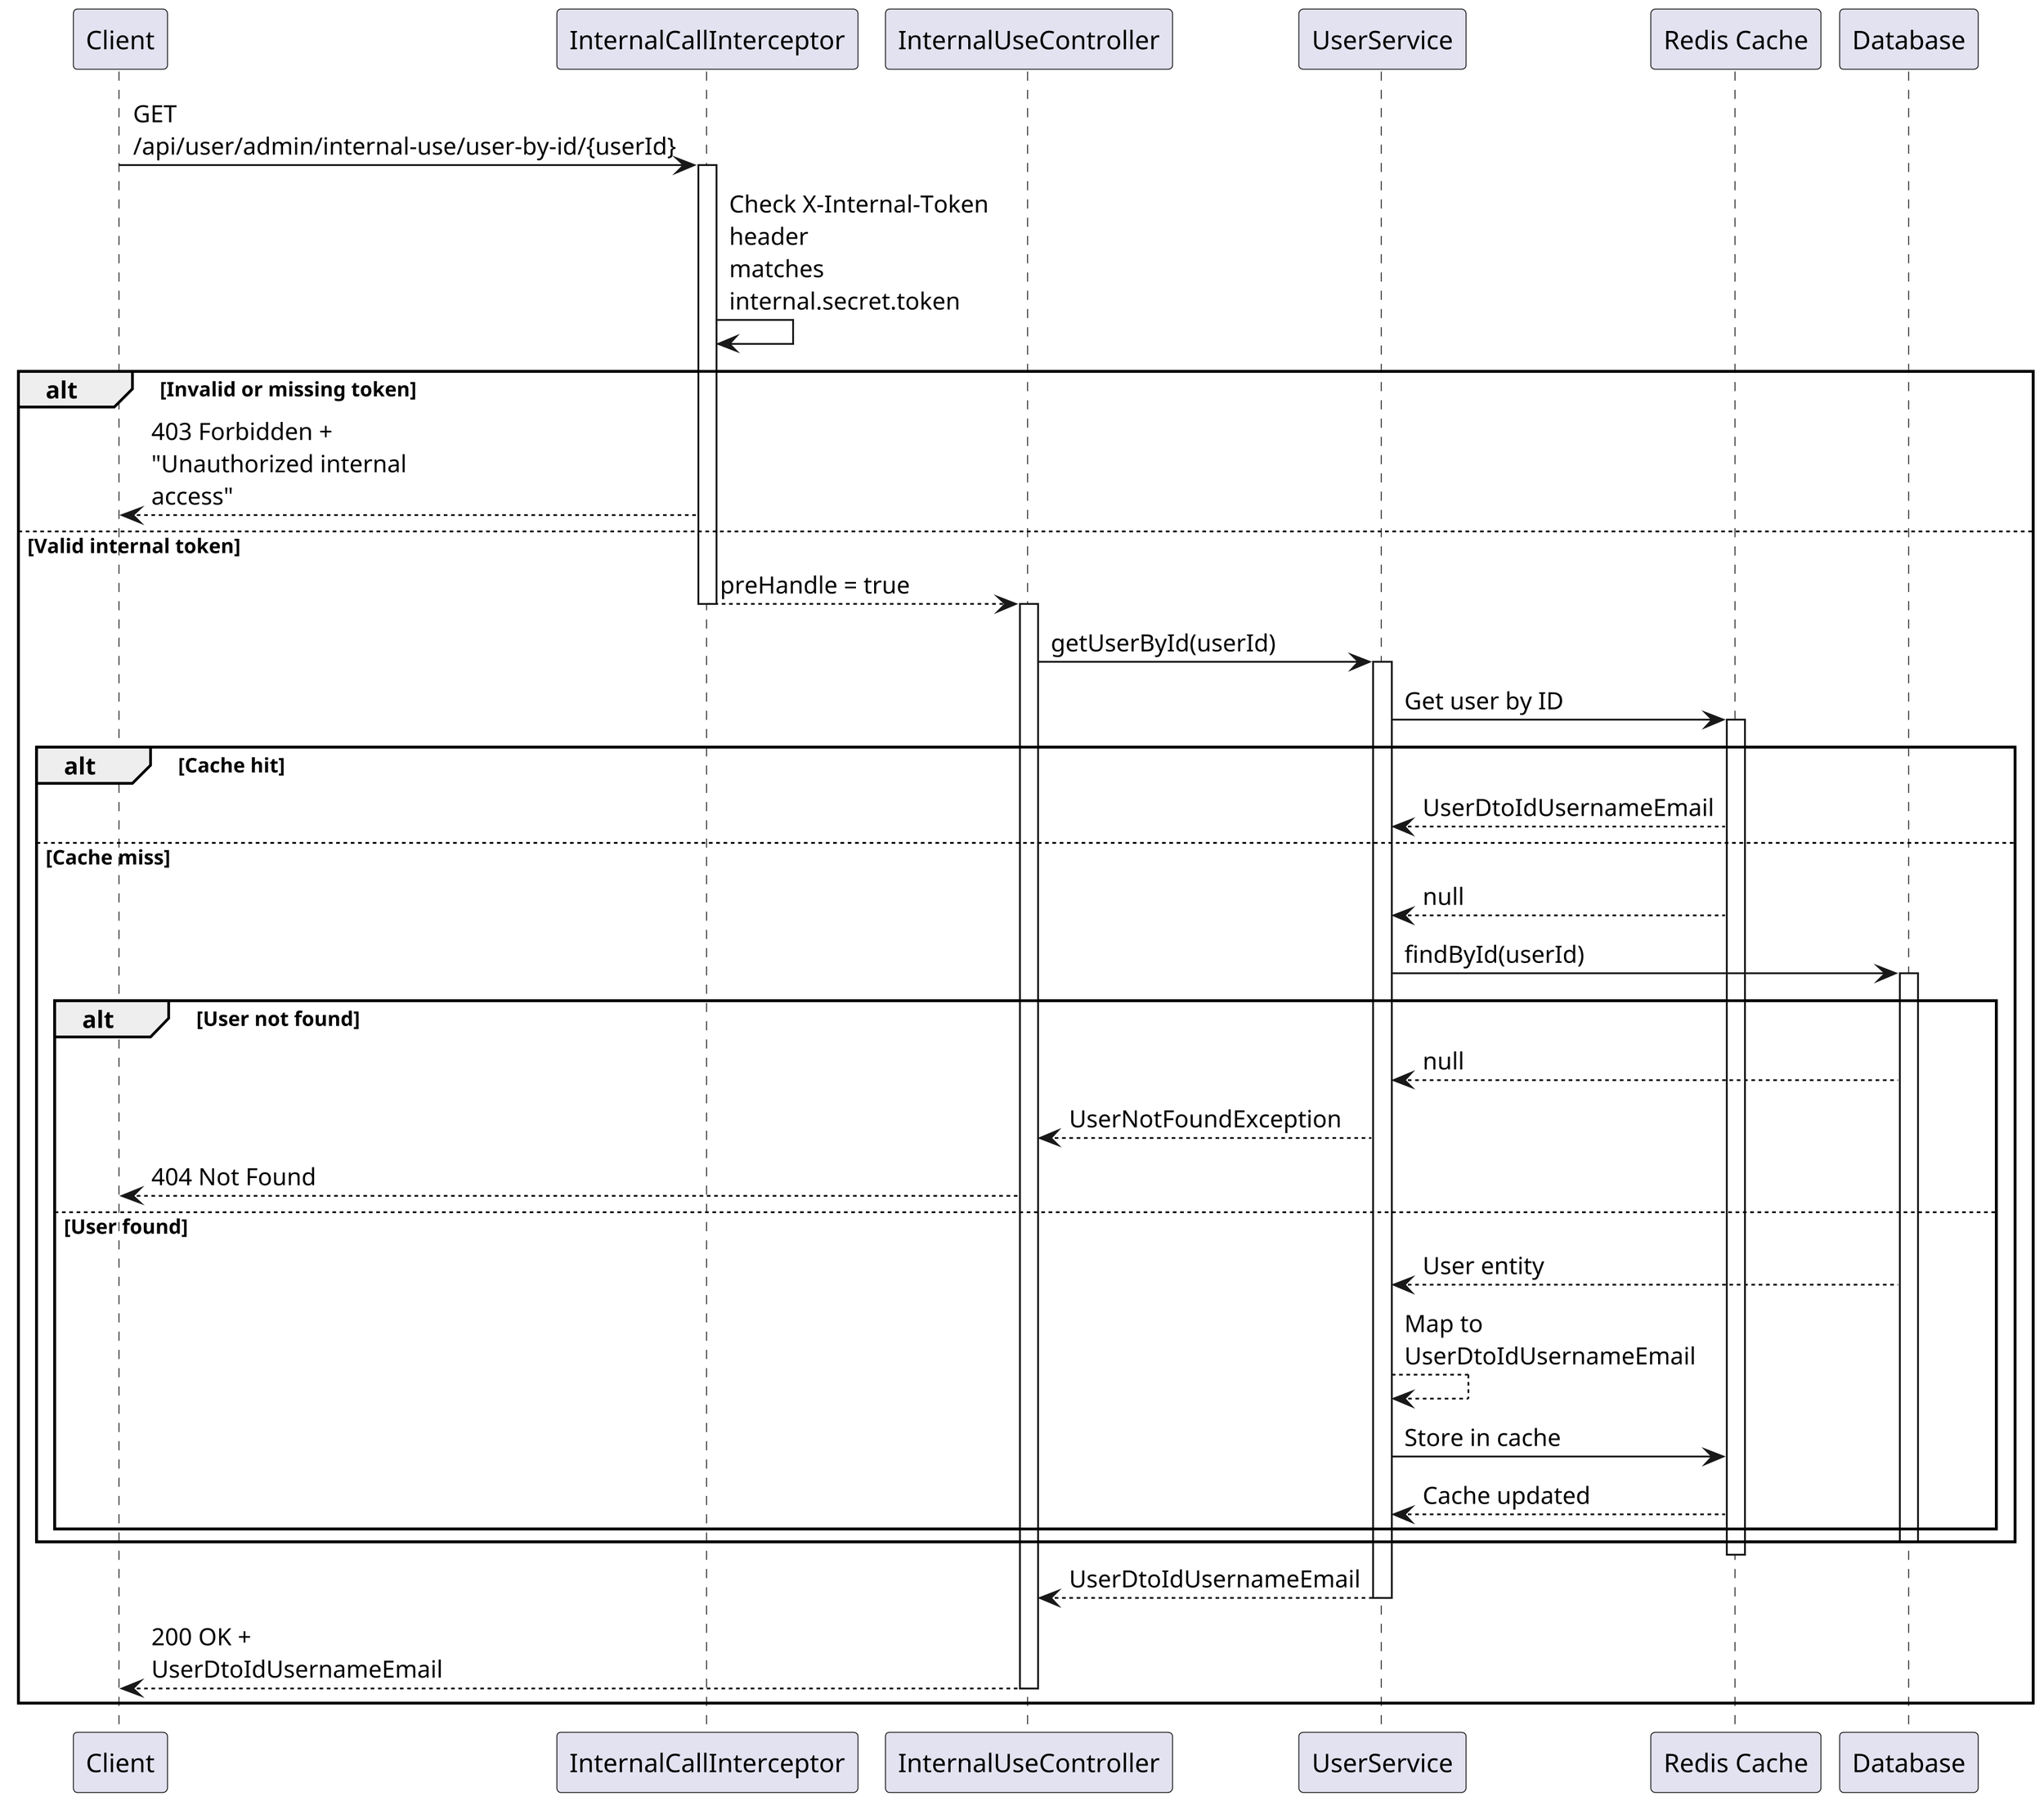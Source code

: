 @startuml
skinparam dpi 300
skinparam maxMessageSize 160

participant "Client" as client
participant "InternalCallInterceptor" as interceptor
participant "InternalUseController" as controller
participant "UserService" as service
participant "Redis Cache" as cache
participant "Database" as db

client -> interceptor: GET /api/user/admin/internal-use/user-by-id/{userId}
activate interceptor

interceptor -> interceptor: Check X-Internal-Token header\nmatches internal.secret.token
alt Invalid or missing token
    interceptor --> client: 403 Forbidden + "Unauthorized internal access"
else Valid internal token
    interceptor --> controller: preHandle = true
    deactivate interceptor

    activate controller
    controller -> service: getUserById(userId)
    activate service

    service -> cache: Get user by ID
    activate cache

    alt Cache hit
        cache --> service: UserDtoIdUsernameEmail
    else Cache miss
        cache --> service: null
        service -> db: findById(userId)
        activate db

        alt User not found
            db --> service: null
            service --> controller: UserNotFoundException
            controller --> client: 404 Not Found
        else User found
            db --> service: User entity
            service --> service: Map to UserDtoIdUsernameEmail
            service -> cache: Store in cache
            cache --> service: Cache updated
        end
        deactivate db
    end
    deactivate cache

    service --> controller: UserDtoIdUsernameEmail
    deactivate service

    controller --> client: 200 OK + UserDtoIdUsernameEmail
    deactivate controller
end
@enduml